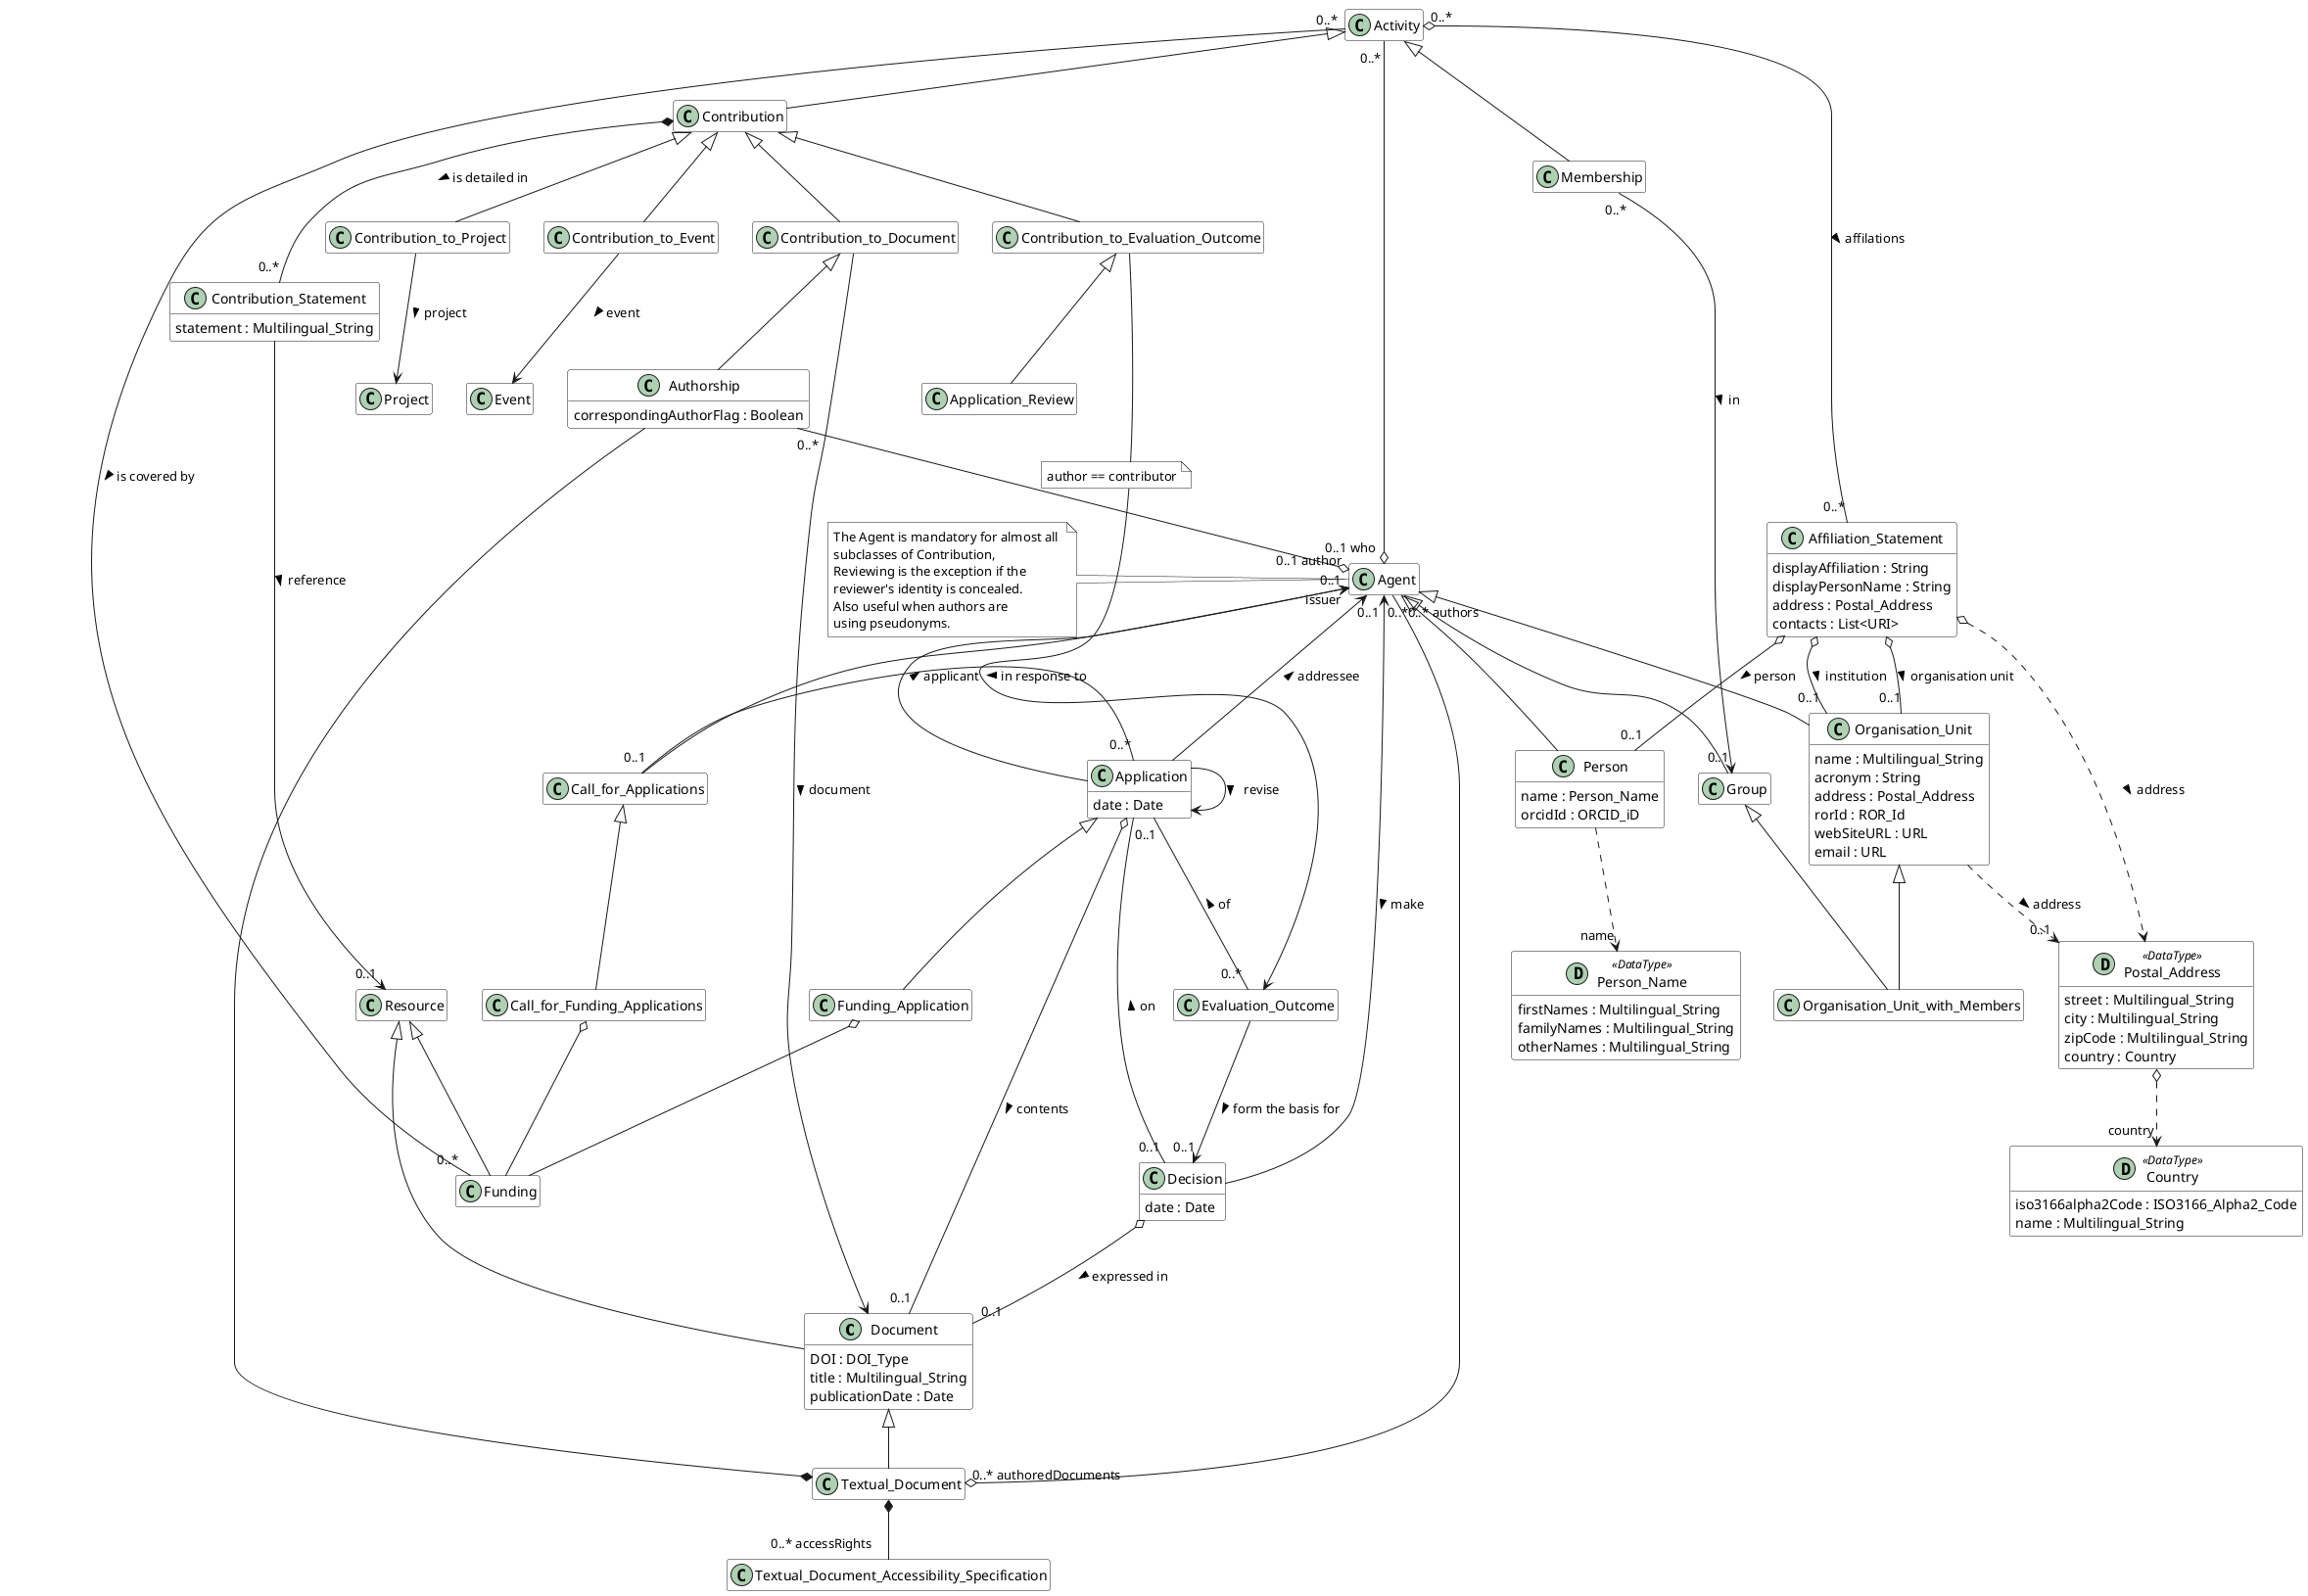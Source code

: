 @startuml
	!startsub common
        !define datatype(x) class x << (D,#add0b2) DataType>> #ffffff
        hide empty members
        skinparam BoxPadding 120
	!endsub

    !startsub Document
        class "Document" #ffffff {
            DOI : DOI_Type
            title : Multilingual_String
            publicationDate : Date
        }
        class "Textual_Document" #ffffff {
        }
    !endsub

    !startsub TDAS
        class "Textual_Document_Accessibility_Specification" #ffffff {
        }
    !endsub

    !startsub Agent
        class "Agent" #ffffff {
        }
    !endsub

    !startsub OrgUnit
        class "Organisation_Unit" #ffffff {
            name : Multilingual_String
            acronym : String
            address : Postal_Address
            rorId : ROR_Id
            webSiteURL : URL
            email : URL
        }
    !endsub

    !startsub Person
        class "Person" #ffffff {
            name : Person_Name
            orcidId : ORCID_iD
        }

        datatype("Person_Name") {
            firstNames : Multilingual_String
            familyNames : Multilingual_String
            otherNames : Multilingual_String
        }
    !endsub

    !startsub Activity
        class "Activity" #ffffff {
        }
    !endsub

    !startsub Membership
        class "Membership" #ffffff {
        }
    !endsub

    !startsub Group
        class "Group" #ffffff {
        }
    !endsub

    !startsub OrgUnitWithMembers
            class "Organisation_Unit_with_Members" #ffffff {
            }
    !endsub

    !startsub ContributionToProject
        class "Contribution_to_Project" #ffffff {
        }
    
        class "Project" #ffffff {
        }
    !endsub
    
    !startsub ContributionToEvent
        class "Contribution_to_Event" #ffffff {
        }
    
        class "Event" #ffffff {
        }
    !endsub

    !startsub Contribution
        class "Contribution" #ffffff {
        }
            
     '   class "Acknowledgement_Statement" #ffffff {
     '   }
        
        class "Contribution_Statement" #ffffff {
            statement : Multilingual_String
        }
    
        class "Resource" #ffffff {
        }

        class "Funding" #ffffff {
        }
    !endsub


    !startsub ContributionToDocument
        class "Contribution_to_Document" #ffffff {
        }
    !endsub

    !startsub Authorship
        class "Authorship" #ffffff {
            correspondingAuthorFlag : Boolean
        }
    !endsub

    !startsub PostalAddress
        datatype("Postal_Address") {
            street : Multilingual_String
            city : Multilingual_String
            zipCode : Multilingual_String
            country : Country
        }
        datatype("Country") {
             iso3166alpha2Code : ISO3166_Alpha2_Code
             name : Multilingual_String
        }
    !endsub

    !startsub AffiliationStatement
        class "Affiliation_Statement" #ffffff {
            displayAffiliation : String
            displayPersonName : String
            address : Postal_Address
            contacts : List<URI>
        }
    !endsub AffiliationStatement

    !startsub Application
        class "Application" #ffffff {
            date : Date
        }

        class "Decision" #ffffff {
            date : Date
        }

        class "Funding_Application" #ffffff {
        }

        class "Call_for_Applications" #ffffff {

        }

        class "Call_for_Funding_Applications" #ffffff {
        }

		class "Evaluation_Outcome" #ffffff {
    	}

		class "Contribution_to_Evaluation_Outcome" #ffffff {
    	}

		class "Application_Review" #ffffff {
    	}

    !endsub Application

    !startsub Application
        "Application" -u-> "0..1" "Agent" : applicant >
    !endsub

    !startsub Application
        "Application" -u-> "0..1" "Agent" : addressee >
    !endsub

    !startsub Application
		"Call_for_Applications" -u-> "issuer" "Agent"
    !endsub

    !startsub Application
        "Application" --> "Application" : revise >
    !endsub

    !startsub Application
        "Application" "0..1" -- "0..*" "Evaluation_Outcome" : of <
    !endsub

    !startsub Application
        "Application" "0..*" -l- "0..1" "Call_for_Applications" : in response to >
    !endsub

    !startsub Application
        "Application" o-- "0..1" "Document" : contents >
    !endsub

    !startsub Application
        "Application" -r- "0..1" "Decision" : on <
    !endsub

    !startsub Application
        "Decision" o-- "0..1" "Document" : expressed in >
    !endsub

    !startsub Application
        "Application" <|-d- "Funding_Application"
    !endsub

    !startsub Application
        "Call_for_Applications" <|-d- "Call_for_Funding_Applications"
		"Call_for_Funding_Applications" o-- "Funding"
		"Funding_Application" o-- "Funding"
    !endsub

    !startsub Application
        "Decision" -u-> "0..*" "Agent" : make <
    !endsub

    !startsub Application
        "Evaluation_Outcome" -d-> "0..1" "Decision" : form the basis for >
    !endsub

    !startsub Application
        "Contribution" <|-- "Contribution_to_Evaluation_Outcome"
        "Contribution_to_Evaluation_Outcome" <|-d- "Application_Review"
    !endsub

    !startsub Application
        "Contribution_to_Evaluation_Outcome" --> "Evaluation_Outcome"
    !endsub

    !startsub PostalAddress
        "Postal_Address" o..> "country" "Country"
    !endsub

    !startsub PostalAddress
        "Affiliation_Statement" o..> "Postal_Address" : address >
    !endsub

    !startsub AffiliationStatement
        "Affiliation_Statement" o-- "0..1" "Organisation_Unit" : organisation unit >
    !endsub

    !startsub AffiliationStatement
        "Affiliation_Statement" o-- "0..1" "Organisation_Unit" : institution >
        "Affiliation_Statement" o-- "0..1" "Person" : person >
    !endsub

    !startsub AffiliationStatement
        "Activity" "0..*" o-- "0..*" "Affiliation_Statement" : affilations >
    !endsub

    !startsub Contribution
        "Contribution" *-r- "0..*" "Contribution_Statement" : is detailed in >
        "Activity" "0..*" -- "0..*" "Funding" : is covered by >
    !endsub

    !startsub ContributionToDocument
        "Contribution_to_Document" --> "Document" : document >
    !endsub

    !startsub Activity
        "Activity" "0..*" --o "0..1 who" "Agent"
    !endsub

    !startsub Authorship
        "Authorship" --* "Textual_Document"
    !endsub

    !startsub Authorship
        "Contribution_to_Document" <|-- "Authorship"
    !endsub

    !startsub ContributionToDocument
        "Contribution" <|-- "Contribution_to_Document"
    !endsub

    !startsub ContributionToProject
        "Contribution" <|-- "Contribution_to_Project"
    !endsub

    !startsub ContributionToProject
        "Contribution_to_Project" --> "Project" : project >
    !endsub

    !startsub ContributionToEvent
        "Contribution" <|-- "Contribution_to_Event"
    !endsub

    !startsub ContributionToEvent
        "Contribution_to_Event" --> "Event" : event >
    !endsub

    !startsub Contribution
        "Activity" <|-- "Contribution"
    !endsub

    !startsub Membership
        "Activity" <|-- "Membership"
    !endsub

    !startsub Membership
        "Membership" "0..*" --> "0..1" "Group" : in >
    !endsub

   ' !startsub Contribution
   '     "Acknowledgement_Statement" "0..* thanks to" --o "0..1" "Contribution"
   ' !endsub

   ' !startsub Contribution
   '     "Acknowledgement_Statement" --> "0..1 resource" "Resource"
   ' !endsub

    !startsub Contribution
         "Contribution_Statement" --> "0..1" "Resource" : reference >
         "Resource" <|-- "Funding"
    !endsub

    !startsub Authorship
        "Authorship" "0..*" --o "0..1 author" "Agent"
    !endsub

    note on link #white : author == contributor

    !startsub Person
        "Person" ..> "name" "Person_Name"
    !endsub

    !startsub Person
        "Agent" <|-- "Person"
    !endsub

    !startsub OrgUnit
        "Agent" <|-- "Organisation_Unit"
    !endsub

    !startsub PostalAddress
        "Organisation_Unit" ..> "0..1" "Postal_Address" : address >
    !endsub

    !startsub Group
        "Agent" <|-- "Group"
    !endsub

    !startsub OrgUnitWithMembers
        "Group" <|-- "Organisation_Unit_with_Members"
    !endsub

    !startsub OrgUnitWithMembers
        "Organisation_Unit" <|-- "Organisation_Unit_with_Members"
    !endsub

    !startsub Document
    	"Resource" <|-- "Document"
        "Document" <|-- "Textual_Document"
    !endsub

    !startsub AccessRights
        "Textual_Document" *-- "0..* accessRights" "Textual_Document_Accessibility_Specification"
    !endsub

    !startsub Authorship
        "Textual_Document" "0..* authoredDocuments" o-- "0..* authors" "Agent"
    !endsub

    note left of Agent #white: The Agent is mandatory for almost all \nsubclasses of Contribution,\nReviewing is the exception if the \nreviewer's identity is concealed. \nAlso useful when authors are \nusing pseudonyms.
@enduml
